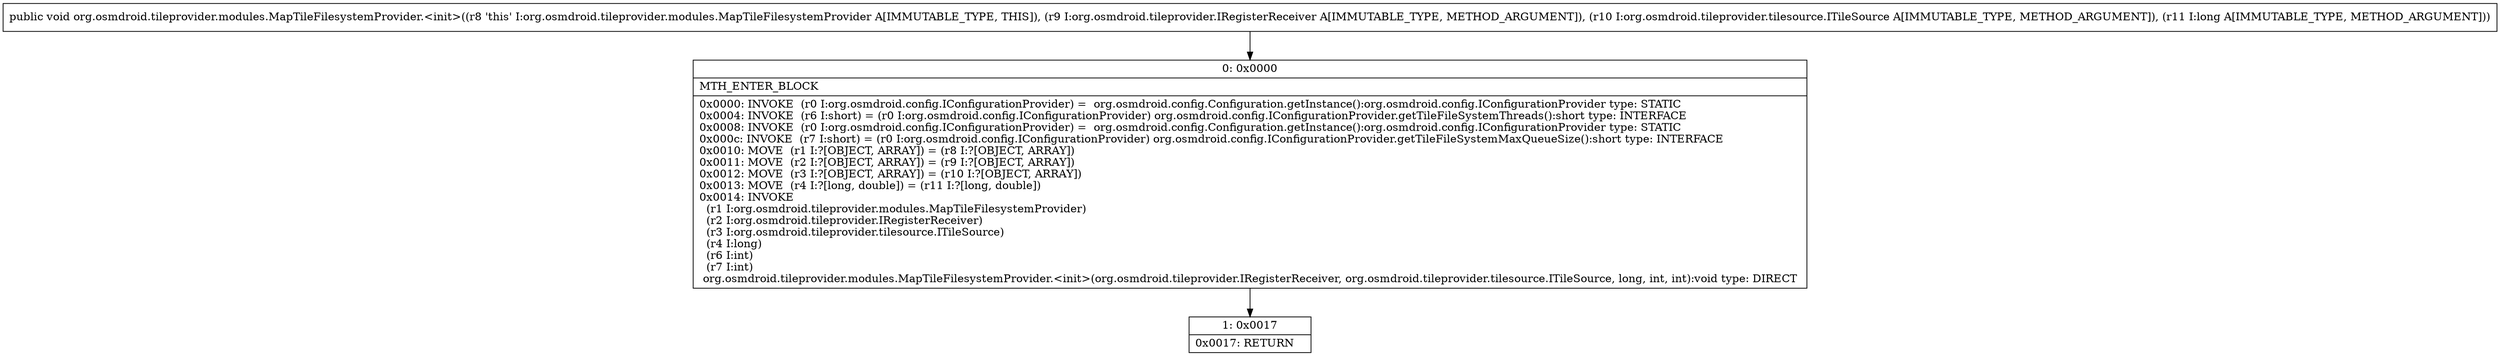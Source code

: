 digraph "CFG fororg.osmdroid.tileprovider.modules.MapTileFilesystemProvider.\<init\>(Lorg\/osmdroid\/tileprovider\/IRegisterReceiver;Lorg\/osmdroid\/tileprovider\/tilesource\/ITileSource;J)V" {
Node_0 [shape=record,label="{0\:\ 0x0000|MTH_ENTER_BLOCK\l|0x0000: INVOKE  (r0 I:org.osmdroid.config.IConfigurationProvider) =  org.osmdroid.config.Configuration.getInstance():org.osmdroid.config.IConfigurationProvider type: STATIC \l0x0004: INVOKE  (r6 I:short) = (r0 I:org.osmdroid.config.IConfigurationProvider) org.osmdroid.config.IConfigurationProvider.getTileFileSystemThreads():short type: INTERFACE \l0x0008: INVOKE  (r0 I:org.osmdroid.config.IConfigurationProvider) =  org.osmdroid.config.Configuration.getInstance():org.osmdroid.config.IConfigurationProvider type: STATIC \l0x000c: INVOKE  (r7 I:short) = (r0 I:org.osmdroid.config.IConfigurationProvider) org.osmdroid.config.IConfigurationProvider.getTileFileSystemMaxQueueSize():short type: INTERFACE \l0x0010: MOVE  (r1 I:?[OBJECT, ARRAY]) = (r8 I:?[OBJECT, ARRAY]) \l0x0011: MOVE  (r2 I:?[OBJECT, ARRAY]) = (r9 I:?[OBJECT, ARRAY]) \l0x0012: MOVE  (r3 I:?[OBJECT, ARRAY]) = (r10 I:?[OBJECT, ARRAY]) \l0x0013: MOVE  (r4 I:?[long, double]) = (r11 I:?[long, double]) \l0x0014: INVOKE  \l  (r1 I:org.osmdroid.tileprovider.modules.MapTileFilesystemProvider)\l  (r2 I:org.osmdroid.tileprovider.IRegisterReceiver)\l  (r3 I:org.osmdroid.tileprovider.tilesource.ITileSource)\l  (r4 I:long)\l  (r6 I:int)\l  (r7 I:int)\l org.osmdroid.tileprovider.modules.MapTileFilesystemProvider.\<init\>(org.osmdroid.tileprovider.IRegisterReceiver, org.osmdroid.tileprovider.tilesource.ITileSource, long, int, int):void type: DIRECT \l}"];
Node_1 [shape=record,label="{1\:\ 0x0017|0x0017: RETURN   \l}"];
MethodNode[shape=record,label="{public void org.osmdroid.tileprovider.modules.MapTileFilesystemProvider.\<init\>((r8 'this' I:org.osmdroid.tileprovider.modules.MapTileFilesystemProvider A[IMMUTABLE_TYPE, THIS]), (r9 I:org.osmdroid.tileprovider.IRegisterReceiver A[IMMUTABLE_TYPE, METHOD_ARGUMENT]), (r10 I:org.osmdroid.tileprovider.tilesource.ITileSource A[IMMUTABLE_TYPE, METHOD_ARGUMENT]), (r11 I:long A[IMMUTABLE_TYPE, METHOD_ARGUMENT])) }"];
MethodNode -> Node_0;
Node_0 -> Node_1;
}

